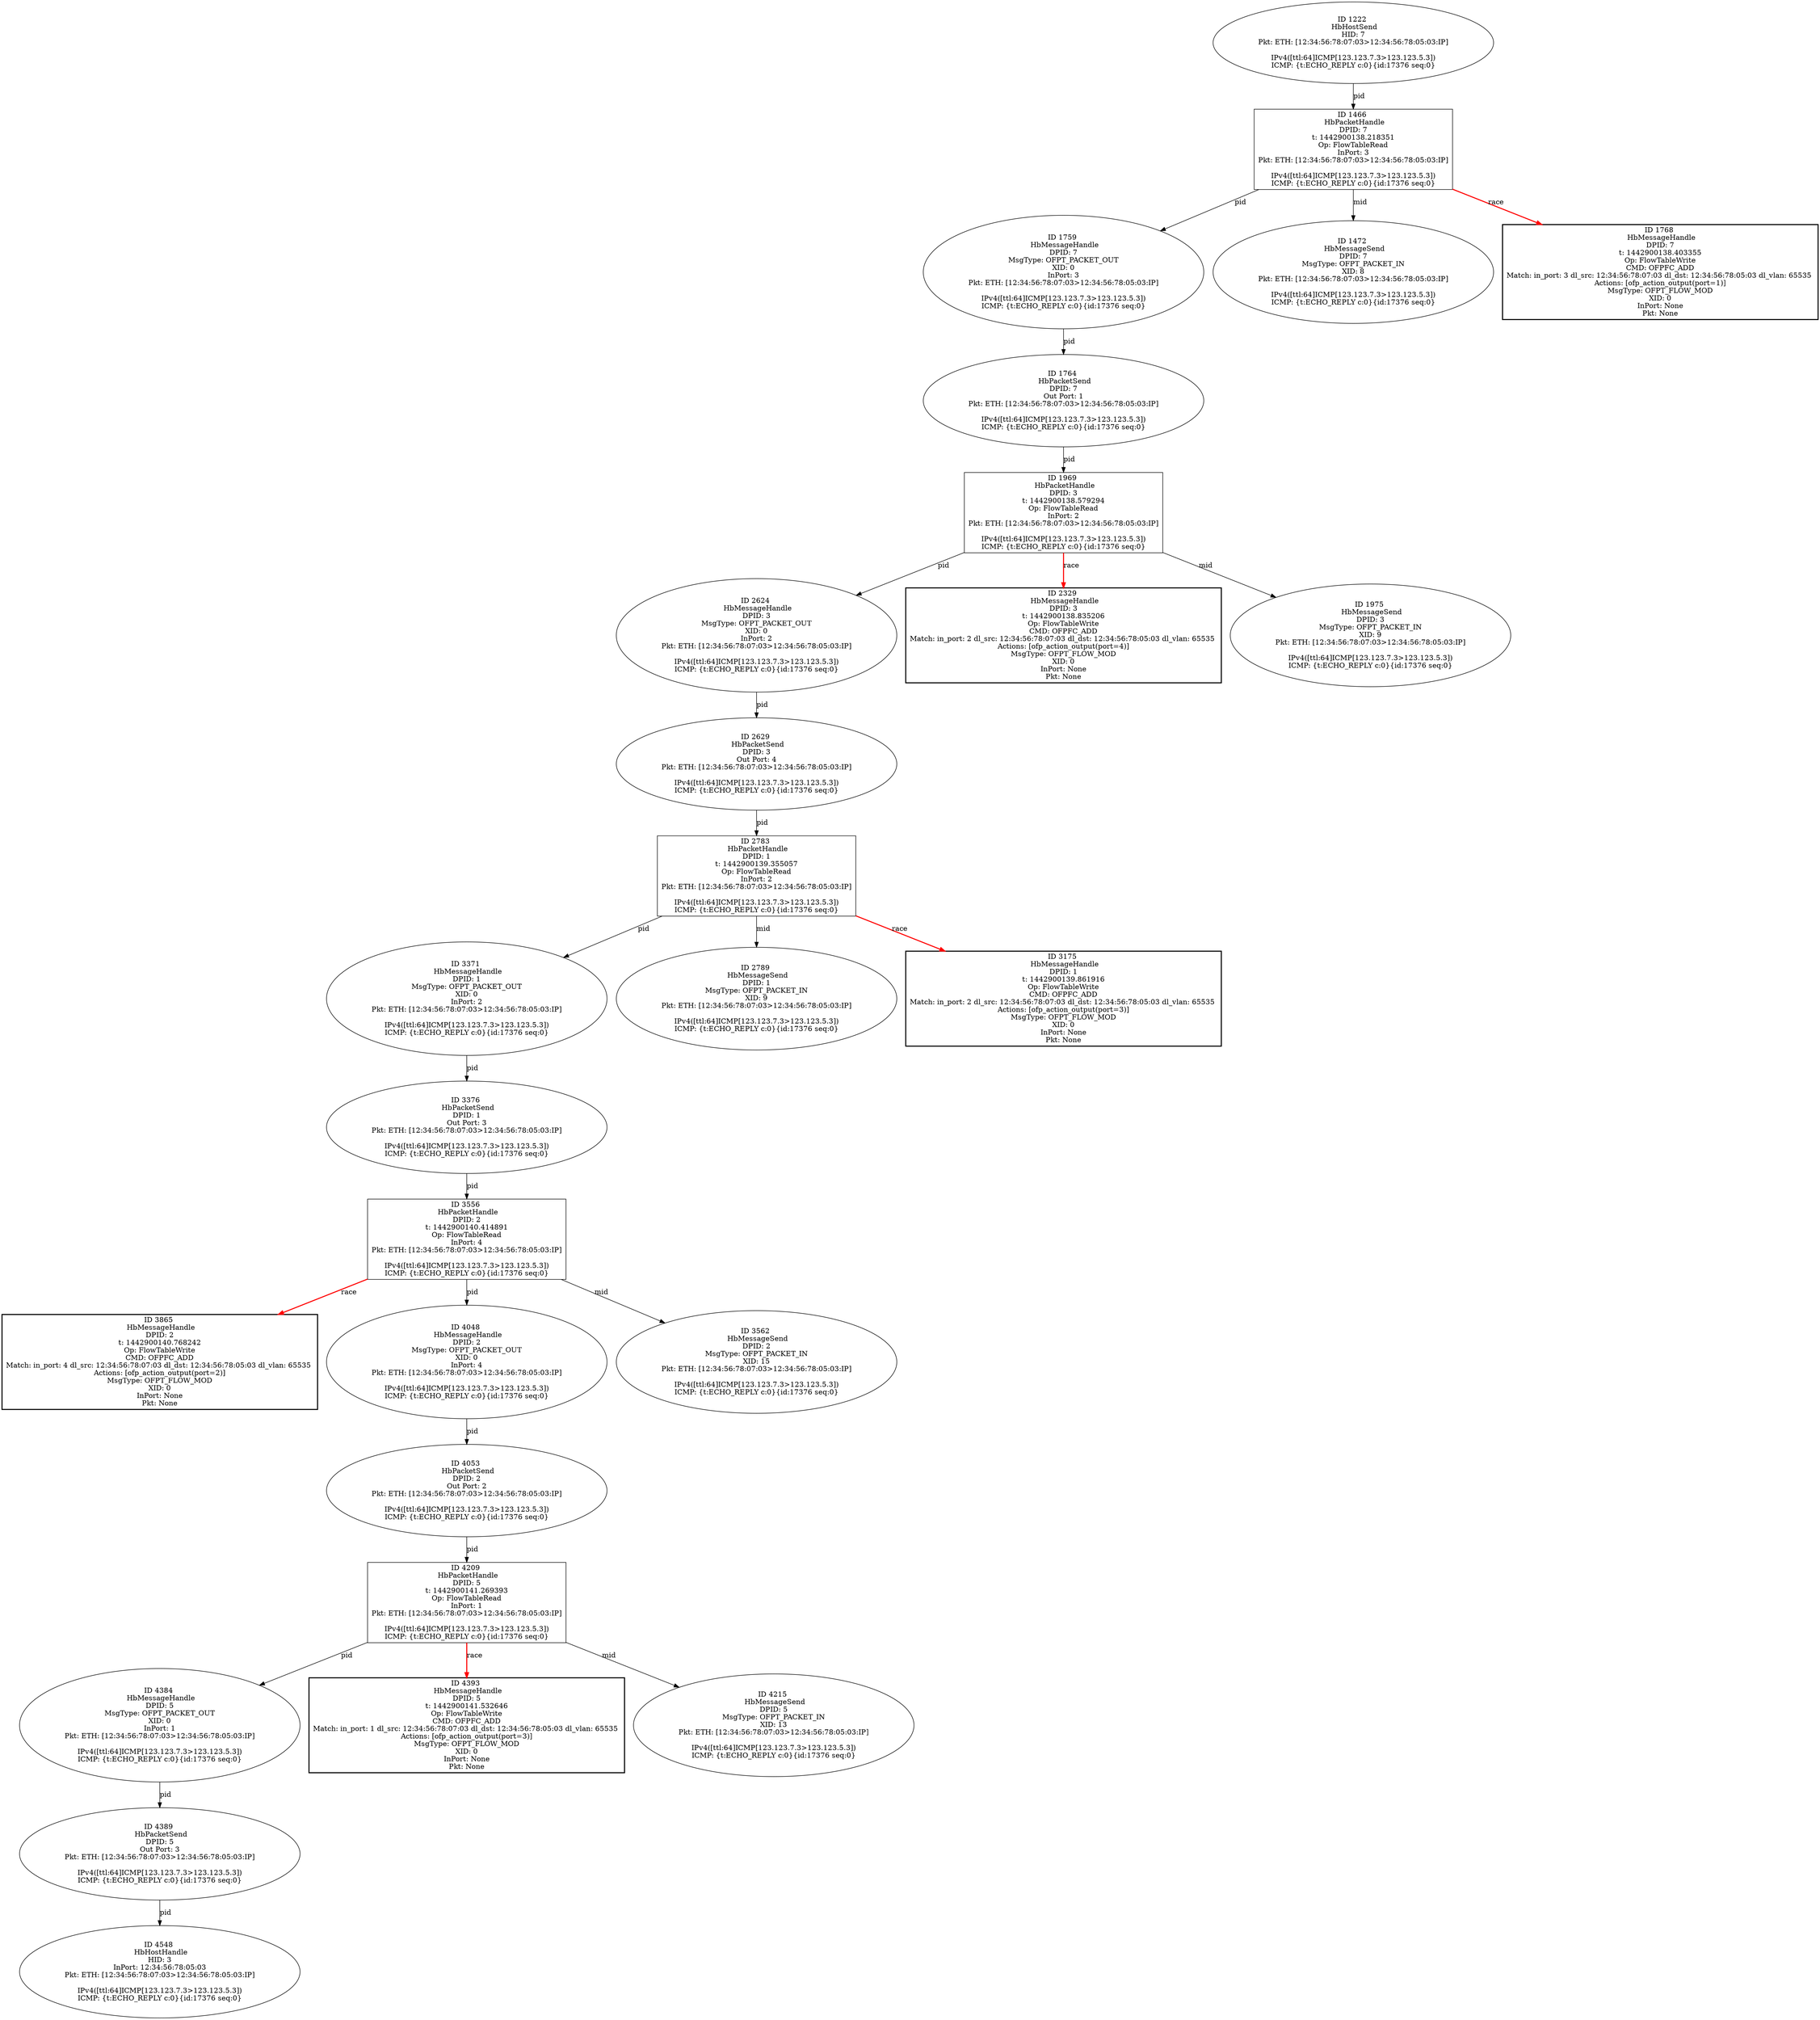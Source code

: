 strict digraph G {
2624 [shape=oval, event=<hb_events.HbMessageHandle object at 0x107e17a50>, label="ID 2624 
 HbMessageHandle
DPID: 3
MsgType: OFPT_PACKET_OUT
XID: 0
InPort: 2
Pkt: ETH: [12:34:56:78:07:03>12:34:56:78:05:03:IP]

IPv4([ttl:64]ICMP[123.123.7.3>123.123.5.3])
ICMP: {t:ECHO_REPLY c:0}{id:17376 seq:0}"];
3865 [shape=box, style=bold, event=<hb_events.HbMessageHandle object at 0x108591310>, label="ID 3865 
 HbMessageHandle
DPID: 2
t: 1442900140.768242
Op: FlowTableWrite
CMD: OFPFC_ADD
Match: in_port: 4 dl_src: 12:34:56:78:07:03 dl_dst: 12:34:56:78:05:03 dl_vlan: 65535 
Actions: [ofp_action_output(port=2)]
MsgType: OFPT_FLOW_MOD
XID: 0
InPort: None
Pkt: None"];
2329 [shape=box, style=bold, event=<hb_events.HbMessageHandle object at 0x107bc3b90>, label="ID 2329 
 HbMessageHandle
DPID: 3
t: 1442900138.835206
Op: FlowTableWrite
CMD: OFPFC_ADD
Match: in_port: 2 dl_src: 12:34:56:78:07:03 dl_dst: 12:34:56:78:05:03 dl_vlan: 65535 
Actions: [ofp_action_output(port=4)]
MsgType: OFPT_FLOW_MOD
XID: 0
InPort: None
Pkt: None"];
4384 [shape=oval, event=<hb_events.HbMessageHandle object at 0x108823750>, label="ID 4384 
 HbMessageHandle
DPID: 5
MsgType: OFPT_PACKET_OUT
XID: 0
InPort: 1
Pkt: ETH: [12:34:56:78:07:03>12:34:56:78:05:03:IP]

IPv4([ttl:64]ICMP[123.123.7.3>123.123.5.3])
ICMP: {t:ECHO_REPLY c:0}{id:17376 seq:0}"];
4389 [shape=oval, event=<hb_events.HbPacketSend object at 0x108856290>, label="ID 4389 
 HbPacketSend
DPID: 5
Out Port: 3
Pkt: ETH: [12:34:56:78:07:03>12:34:56:78:05:03:IP]

IPv4([ttl:64]ICMP[123.123.7.3>123.123.5.3])
ICMP: {t:ECHO_REPLY c:0}{id:17376 seq:0}"];
4393 [shape=box, style=bold, event=<hb_events.HbMessageHandle object at 0x108870bd0>, label="ID 4393 
 HbMessageHandle
DPID: 5
t: 1442900141.532646
Op: FlowTableWrite
CMD: OFPFC_ADD
Match: in_port: 1 dl_src: 12:34:56:78:07:03 dl_dst: 12:34:56:78:05:03 dl_vlan: 65535 
Actions: [ofp_action_output(port=3)]
MsgType: OFPT_FLOW_MOD
XID: 0
InPort: None
Pkt: None"];
3371 [shape=oval, event=<hb_events.HbMessageHandle object at 0x1083560d0>, label="ID 3371 
 HbMessageHandle
DPID: 1
MsgType: OFPT_PACKET_OUT
XID: 0
InPort: 2
Pkt: ETH: [12:34:56:78:07:03>12:34:56:78:05:03:IP]

IPv4([ttl:64]ICMP[123.123.7.3>123.123.5.3])
ICMP: {t:ECHO_REPLY c:0}{id:17376 seq:0}"];
3376 [shape=oval, event=<hb_events.HbPacketSend object at 0x1083563d0>, label="ID 3376 
 HbPacketSend
DPID: 1
Out Port: 3
Pkt: ETH: [12:34:56:78:07:03>12:34:56:78:05:03:IP]

IPv4([ttl:64]ICMP[123.123.7.3>123.123.5.3])
ICMP: {t:ECHO_REPLY c:0}{id:17376 seq:0}"];
1969 [shape=box, event=<hb_events.HbPacketHandle object at 0x107b9a350>, label="ID 1969 
 HbPacketHandle
DPID: 3
t: 1442900138.579294
Op: FlowTableRead
InPort: 2
Pkt: ETH: [12:34:56:78:07:03>12:34:56:78:05:03:IP]

IPv4([ttl:64]ICMP[123.123.7.3>123.123.5.3])
ICMP: {t:ECHO_REPLY c:0}{id:17376 seq:0}"];
1975 [shape=oval, event=<hb_events.HbMessageSend object at 0x107ba28d0>, label="ID 1975 
 HbMessageSend
DPID: 3
MsgType: OFPT_PACKET_IN
XID: 9
Pkt: ETH: [12:34:56:78:07:03>12:34:56:78:05:03:IP]

IPv4([ttl:64]ICMP[123.123.7.3>123.123.5.3])
ICMP: {t:ECHO_REPLY c:0}{id:17376 seq:0}"];
1466 [shape=box, event=<hb_events.HbPacketHandle object at 0x1079e5090>, label="ID 1466 
 HbPacketHandle
DPID: 7
t: 1442900138.218351
Op: FlowTableRead
InPort: 3
Pkt: ETH: [12:34:56:78:07:03>12:34:56:78:05:03:IP]

IPv4([ttl:64]ICMP[123.123.7.3>123.123.5.3])
ICMP: {t:ECHO_REPLY c:0}{id:17376 seq:0}"];
1759 [shape=oval, event=<hb_events.HbMessageHandle object at 0x107b00110>, label="ID 1759 
 HbMessageHandle
DPID: 7
MsgType: OFPT_PACKET_OUT
XID: 0
InPort: 3
Pkt: ETH: [12:34:56:78:07:03>12:34:56:78:05:03:IP]

IPv4([ttl:64]ICMP[123.123.7.3>123.123.5.3])
ICMP: {t:ECHO_REPLY c:0}{id:17376 seq:0}"];
1472 [shape=oval, event=<hb_events.HbMessageSend object at 0x1079e5b50>, label="ID 1472 
 HbMessageSend
DPID: 7
MsgType: OFPT_PACKET_IN
XID: 8
Pkt: ETH: [12:34:56:78:07:03>12:34:56:78:05:03:IP]

IPv4([ttl:64]ICMP[123.123.7.3>123.123.5.3])
ICMP: {t:ECHO_REPLY c:0}{id:17376 seq:0}"];
4548 [shape=oval, event=<hb_events.HbHostHandle object at 0x1089174d0>, label="ID 4548 
 HbHostHandle
HID: 3
InPort: 12:34:56:78:05:03
Pkt: ETH: [12:34:56:78:07:03>12:34:56:78:05:03:IP]

IPv4([ttl:64]ICMP[123.123.7.3>123.123.5.3])
ICMP: {t:ECHO_REPLY c:0}{id:17376 seq:0}"];
2629 [shape=oval, event=<hb_events.HbPacketSend object at 0x107e253d0>, label="ID 2629 
 HbPacketSend
DPID: 3
Out Port: 4
Pkt: ETH: [12:34:56:78:07:03>12:34:56:78:05:03:IP]

IPv4([ttl:64]ICMP[123.123.7.3>123.123.5.3])
ICMP: {t:ECHO_REPLY c:0}{id:17376 seq:0}"];
1222 [shape=oval, event=<hb_events.HbHostSend object at 0x1079bbf10>, label="ID 1222 
 HbHostSend
HID: 7
Pkt: ETH: [12:34:56:78:07:03>12:34:56:78:05:03:IP]

IPv4([ttl:64]ICMP[123.123.7.3>123.123.5.3])
ICMP: {t:ECHO_REPLY c:0}{id:17376 seq:0}"];
4048 [shape=oval, event=<hb_events.HbMessageHandle object at 0x10866b2d0>, label="ID 4048 
 HbMessageHandle
DPID: 2
MsgType: OFPT_PACKET_OUT
XID: 0
InPort: 4
Pkt: ETH: [12:34:56:78:07:03>12:34:56:78:05:03:IP]

IPv4([ttl:64]ICMP[123.123.7.3>123.123.5.3])
ICMP: {t:ECHO_REPLY c:0}{id:17376 seq:0}"];
4053 [shape=oval, event=<hb_events.HbPacketSend object at 0x10866b690>, label="ID 4053 
 HbPacketSend
DPID: 2
Out Port: 2
Pkt: ETH: [12:34:56:78:07:03>12:34:56:78:05:03:IP]

IPv4([ttl:64]ICMP[123.123.7.3>123.123.5.3])
ICMP: {t:ECHO_REPLY c:0}{id:17376 seq:0}"];
1764 [shape=oval, event=<hb_events.HbPacketSend object at 0x107b00b90>, label="ID 1764 
 HbPacketSend
DPID: 7
Out Port: 1
Pkt: ETH: [12:34:56:78:07:03>12:34:56:78:05:03:IP]

IPv4([ttl:64]ICMP[123.123.7.3>123.123.5.3])
ICMP: {t:ECHO_REPLY c:0}{id:17376 seq:0}"];
2783 [shape=box, event=<hb_events.HbPacketHandle object at 0x107f13710>, label="ID 2783 
 HbPacketHandle
DPID: 1
t: 1442900139.355057
Op: FlowTableRead
InPort: 2
Pkt: ETH: [12:34:56:78:07:03>12:34:56:78:05:03:IP]

IPv4([ttl:64]ICMP[123.123.7.3>123.123.5.3])
ICMP: {t:ECHO_REPLY c:0}{id:17376 seq:0}"];
3556 [shape=box, event=<hb_events.HbPacketHandle object at 0x10840b810>, label="ID 3556 
 HbPacketHandle
DPID: 2
t: 1442900140.414891
Op: FlowTableRead
InPort: 4
Pkt: ETH: [12:34:56:78:07:03>12:34:56:78:05:03:IP]

IPv4([ttl:64]ICMP[123.123.7.3>123.123.5.3])
ICMP: {t:ECHO_REPLY c:0}{id:17376 seq:0}"];
2789 [shape=oval, event=<hb_events.HbMessageSend object at 0x107f21650>, label="ID 2789 
 HbMessageSend
DPID: 1
MsgType: OFPT_PACKET_IN
XID: 9
Pkt: ETH: [12:34:56:78:07:03>12:34:56:78:05:03:IP]

IPv4([ttl:64]ICMP[123.123.7.3>123.123.5.3])
ICMP: {t:ECHO_REPLY c:0}{id:17376 seq:0}"];
3175 [shape=box, style=bold, event=<hb_events.HbMessageHandle object at 0x108274150>, label="ID 3175 
 HbMessageHandle
DPID: 1
t: 1442900139.861916
Op: FlowTableWrite
CMD: OFPFC_ADD
Match: in_port: 2 dl_src: 12:34:56:78:07:03 dl_dst: 12:34:56:78:05:03 dl_vlan: 65535 
Actions: [ofp_action_output(port=3)]
MsgType: OFPT_FLOW_MOD
XID: 0
InPort: None
Pkt: None"];
1768 [shape=box, style=bold, event=<hb_events.HbMessageHandle object at 0x107a6f790>, label="ID 1768 
 HbMessageHandle
DPID: 7
t: 1442900138.403355
Op: FlowTableWrite
CMD: OFPFC_ADD
Match: in_port: 3 dl_src: 12:34:56:78:07:03 dl_dst: 12:34:56:78:05:03 dl_vlan: 65535 
Actions: [ofp_action_output(port=1)]
MsgType: OFPT_FLOW_MOD
XID: 0
InPort: None
Pkt: None"];
3562 [shape=oval, event=<hb_events.HbMessageSend object at 0x10841abd0>, label="ID 3562 
 HbMessageSend
DPID: 2
MsgType: OFPT_PACKET_IN
XID: 15
Pkt: ETH: [12:34:56:78:07:03>12:34:56:78:05:03:IP]

IPv4([ttl:64]ICMP[123.123.7.3>123.123.5.3])
ICMP: {t:ECHO_REPLY c:0}{id:17376 seq:0}"];
4209 [shape=box, event=<hb_events.HbPacketHandle object at 0x108741f50>, label="ID 4209 
 HbPacketHandle
DPID: 5
t: 1442900141.269393
Op: FlowTableRead
InPort: 1
Pkt: ETH: [12:34:56:78:07:03>12:34:56:78:05:03:IP]

IPv4([ttl:64]ICMP[123.123.7.3>123.123.5.3])
ICMP: {t:ECHO_REPLY c:0}{id:17376 seq:0}"];
4215 [shape=oval, event=<hb_events.HbMessageSend object at 0x10876ee10>, label="ID 4215 
 HbMessageSend
DPID: 5
MsgType: OFPT_PACKET_IN
XID: 13
Pkt: ETH: [12:34:56:78:07:03>12:34:56:78:05:03:IP]

IPv4([ttl:64]ICMP[123.123.7.3>123.123.5.3])
ICMP: {t:ECHO_REPLY c:0}{id:17376 seq:0}"];
4384 -> 4389  [rel=pid, label=pid];
4389 -> 4548  [rel=pid, label=pid];
3371 -> 3376  [rel=pid, label=pid];
3376 -> 3556  [rel=pid, label=pid];
1969 -> 2624  [rel=pid, label=pid];
1969 -> 2329  [harmful=True, color=red, style=bold, rel=race, label=race];
1969 -> 1975  [rel=mid, label=mid];
1466 -> 1472  [rel=mid, label=mid];
1466 -> 1768  [harmful=True, color=red, style=bold, rel=race, label=race];
1466 -> 1759  [rel=pid, label=pid];
1759 -> 1764  [rel=pid, label=pid];
2624 -> 2629  [rel=pid, label=pid];
2629 -> 2783  [rel=pid, label=pid];
1222 -> 1466  [rel=pid, label=pid];
4048 -> 4053  [rel=pid, label=pid];
4053 -> 4209  [rel=pid, label=pid];
1764 -> 1969  [rel=pid, label=pid];
2783 -> 3371  [rel=pid, label=pid];
2783 -> 2789  [rel=mid, label=mid];
2783 -> 3175  [harmful=True, color=red, style=bold, rel=race, label=race];
3556 -> 4048  [rel=pid, label=pid];
3556 -> 3865  [harmful=True, color=red, style=bold, rel=race, label=race];
3556 -> 3562  [rel=mid, label=mid];
4209 -> 4384  [rel=pid, label=pid];
4209 -> 4393  [harmful=True, color=red, style=bold, rel=race, label=race];
4209 -> 4215  [rel=mid, label=mid];
}
